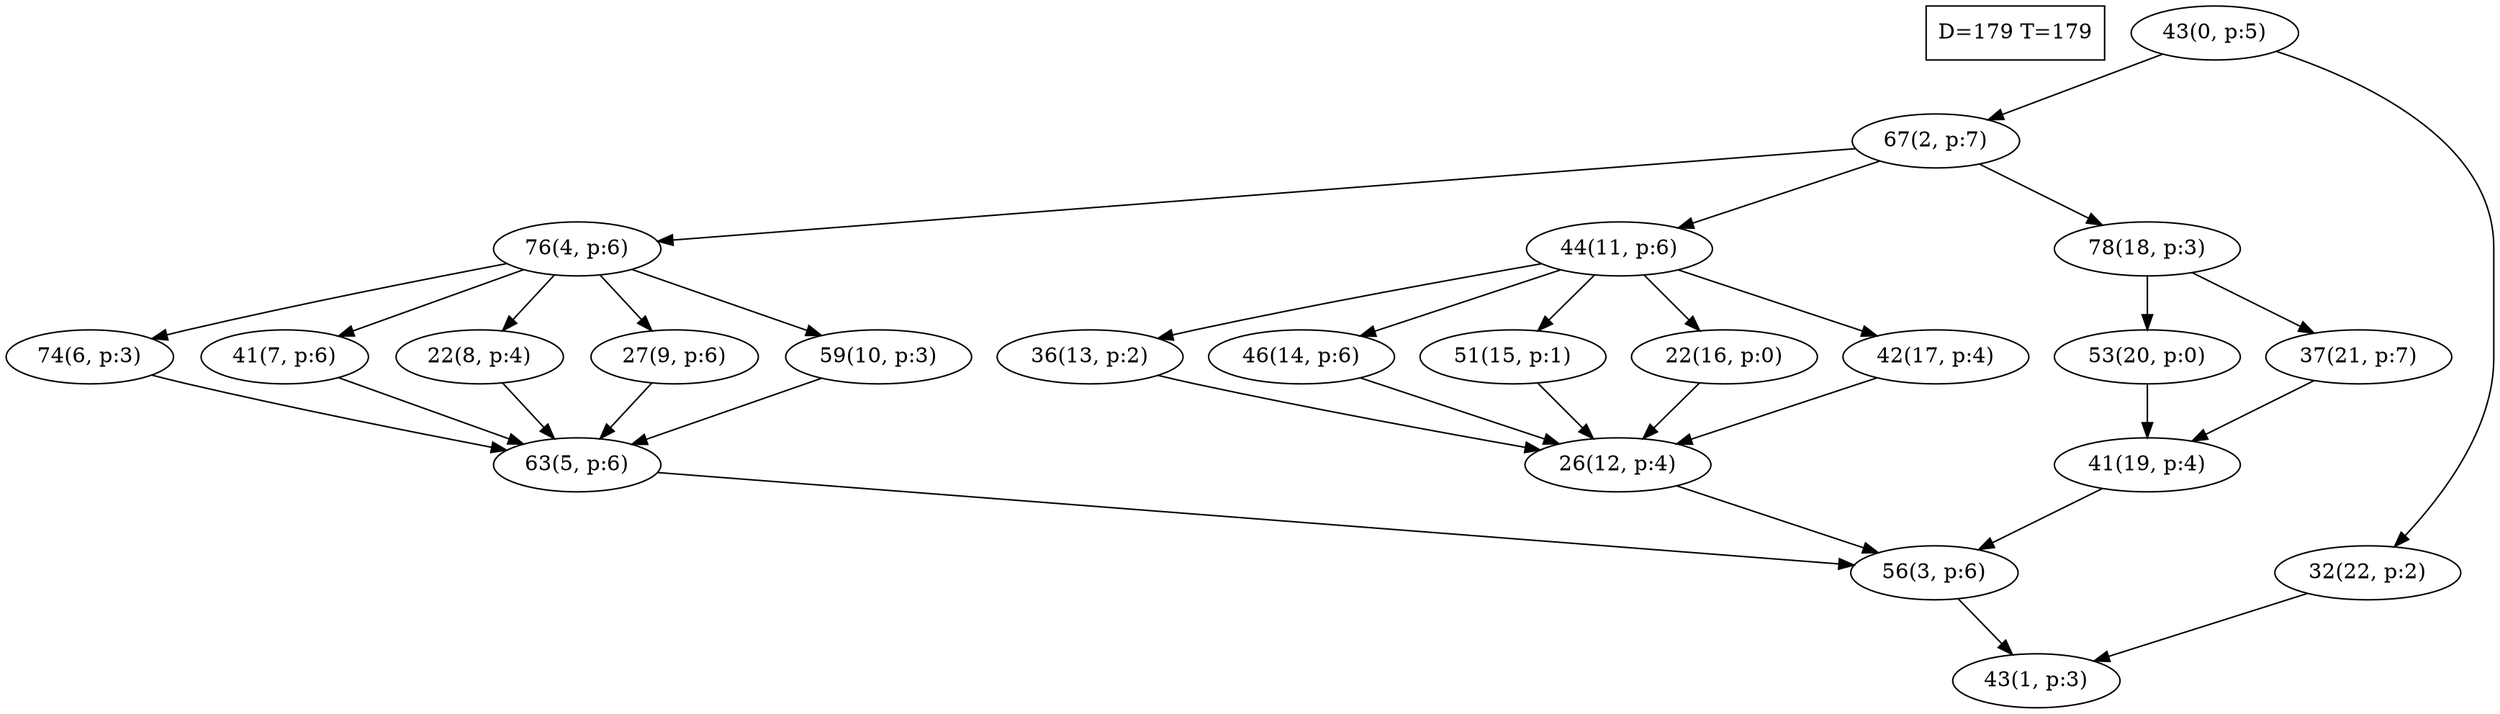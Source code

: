 digraph Task {
i [shape=box, label="D=179 T=179"]; 
0 [label="43(0, p:5)"];
1 [label="43(1, p:3)"];
2 [label="67(2, p:7)"];
3 [label="56(3, p:6)"];
4 [label="76(4, p:6)"];
5 [label="63(5, p:6)"];
6 [label="74(6, p:3)"];
7 [label="41(7, p:6)"];
8 [label="22(8, p:4)"];
9 [label="27(9, p:6)"];
10 [label="59(10, p:3)"];
11 [label="44(11, p:6)"];
12 [label="26(12, p:4)"];
13 [label="36(13, p:2)"];
14 [label="46(14, p:6)"];
15 [label="51(15, p:1)"];
16 [label="22(16, p:0)"];
17 [label="42(17, p:4)"];
18 [label="78(18, p:3)"];
19 [label="41(19, p:4)"];
20 [label="53(20, p:0)"];
21 [label="37(21, p:7)"];
22 [label="32(22, p:2)"];
0 -> 2;
0 -> 22;
2 -> 4;
2 -> 11;
2 -> 18;
3 -> 1;
4 -> 6;
4 -> 7;
4 -> 8;
4 -> 9;
4 -> 10;
5 -> 3;
6 -> 5;
7 -> 5;
8 -> 5;
9 -> 5;
10 -> 5;
11 -> 13;
11 -> 14;
11 -> 15;
11 -> 16;
11 -> 17;
12 -> 3;
13 -> 12;
14 -> 12;
15 -> 12;
16 -> 12;
17 -> 12;
18 -> 20;
18 -> 21;
19 -> 3;
20 -> 19;
21 -> 19;
22 -> 1;
}
